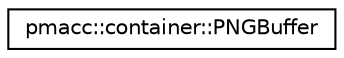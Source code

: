 digraph "Graphical Class Hierarchy"
{
 // LATEX_PDF_SIZE
  edge [fontname="Helvetica",fontsize="10",labelfontname="Helvetica",labelfontsize="10"];
  node [fontname="Helvetica",fontsize="10",shape=record];
  rankdir="LR";
  Node0 [label="pmacc::container::PNGBuffer",height=0.2,width=0.4,color="black", fillcolor="white", style="filled",URL="$classpmacc_1_1container_1_1_p_n_g_buffer.html",tooltip="Think of a container being a PNG-image offers only write-only access."];
}
